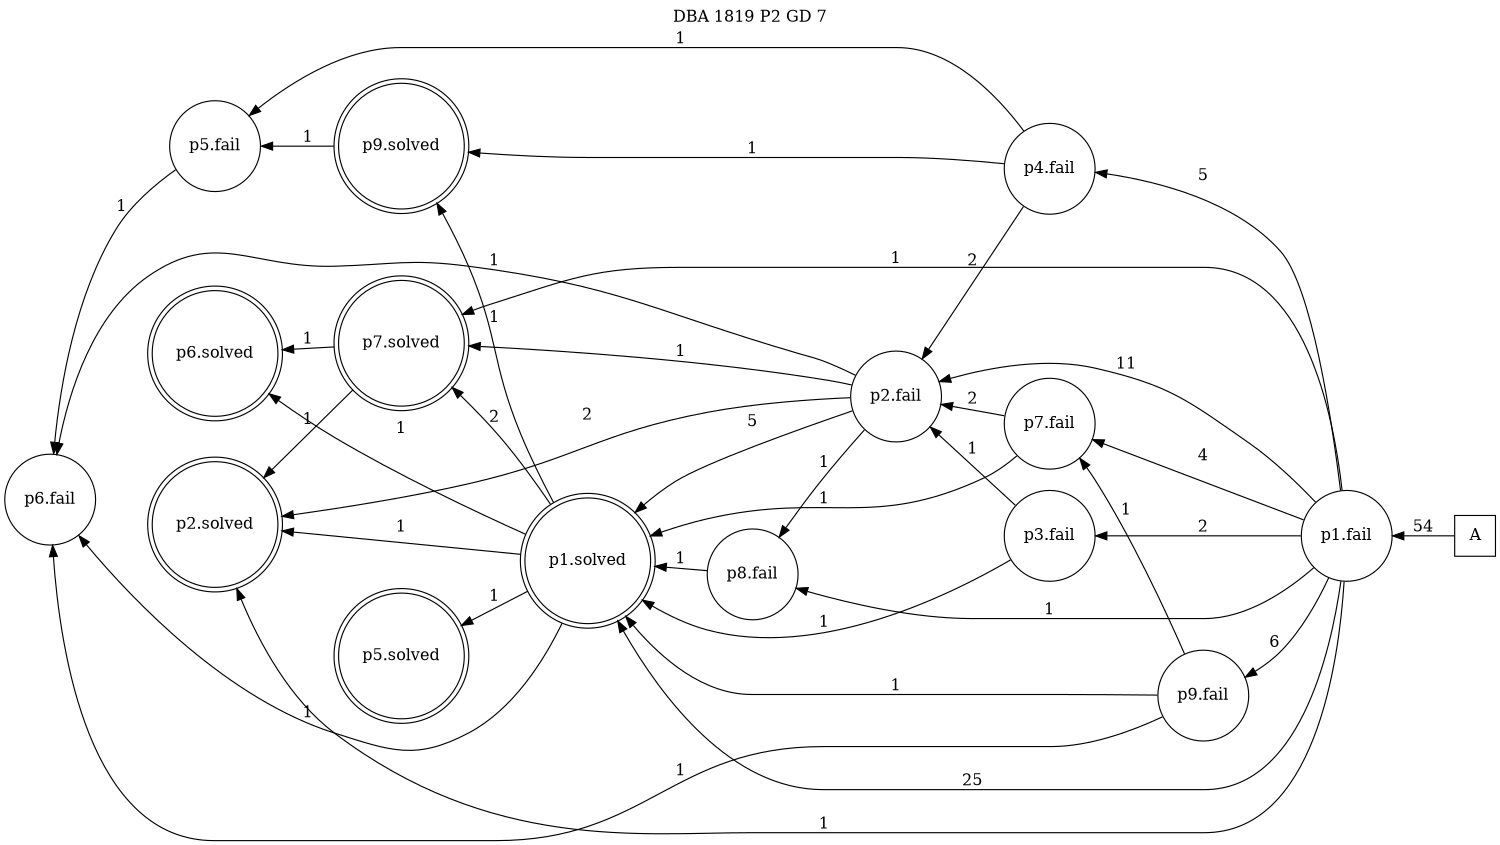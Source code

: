 digraph DBA_1819_P2_GD_7 {
labelloc="tl"
label= " DBA 1819 P2 GD 7 "
rankdir="RL";
graph [ size=" 10 , 10 !"]

"A" [shape="square" label="A"]
"p1.fail" [shape="circle" label="p1.fail"]
"p4.fail" [shape="circle" label="p4.fail"]
"p2.fail" [shape="circle" label="p2.fail"]
"p9.fail" [shape="circle" label="p9.fail"]
"p7.fail" [shape="circle" label="p7.fail"]
"p1.solved" [shape="doublecircle" label="p1.solved"]
"p2.solved" [shape="doublecircle" label="p2.solved"]
"p7.solved" [shape="doublecircle" label="p7.solved"]
"p6.fail" [shape="circle" label="p6.fail"]
"p3.fail" [shape="circle" label="p3.fail"]
"p6.solved" [shape="doublecircle" label="p6.solved"]
"p5.solved" [shape="doublecircle" label="p5.solved"]
"p8.fail" [shape="circle" label="p8.fail"]
"p5.fail" [shape="circle" label="p5.fail"]
"p9.solved" [shape="doublecircle" label="p9.solved"]
"A" -> "p1.fail" [ label=54]
"p1.fail" -> "p4.fail" [ label=5]
"p1.fail" -> "p2.fail" [ label=11]
"p1.fail" -> "p9.fail" [ label=6]
"p1.fail" -> "p7.fail" [ label=4]
"p1.fail" -> "p1.solved" [ label=25]
"p1.fail" -> "p2.solved" [ label=1]
"p1.fail" -> "p7.solved" [ label=1]
"p1.fail" -> "p3.fail" [ label=2]
"p1.fail" -> "p8.fail" [ label=1]
"p4.fail" -> "p2.fail" [ label=2]
"p4.fail" -> "p5.fail" [ label=1]
"p4.fail" -> "p9.solved" [ label=1]
"p2.fail" -> "p1.solved" [ label=5]
"p2.fail" -> "p2.solved" [ label=2]
"p2.fail" -> "p7.solved" [ label=1]
"p2.fail" -> "p6.fail" [ label=1]
"p2.fail" -> "p8.fail" [ label=1]
"p9.fail" -> "p7.fail" [ label=1]
"p9.fail" -> "p1.solved" [ label=1]
"p9.fail" -> "p6.fail" [ label=1]
"p7.fail" -> "p2.fail" [ label=2]
"p7.fail" -> "p1.solved" [ label=1]
"p1.solved" -> "p2.solved" [ label=1]
"p1.solved" -> "p7.solved" [ label=2]
"p1.solved" -> "p6.fail" [ label=1]
"p1.solved" -> "p6.solved" [ label=1]
"p1.solved" -> "p5.solved" [ label=1]
"p1.solved" -> "p9.solved" [ label=1]
"p7.solved" -> "p2.solved" [ label=1]
"p7.solved" -> "p6.solved" [ label=1]
"p3.fail" -> "p2.fail" [ label=1]
"p3.fail" -> "p1.solved" [ label=1]
"p8.fail" -> "p1.solved" [ label=1]
"p5.fail" -> "p6.fail" [ label=1]
"p9.solved" -> "p5.fail" [ label=1]
}
